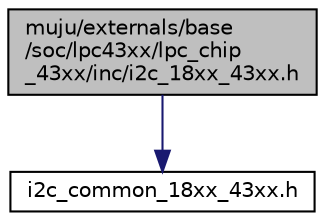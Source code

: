 digraph "muju/externals/base/soc/lpc43xx/lpc_chip_43xx/inc/i2c_18xx_43xx.h"
{
  edge [fontname="Helvetica",fontsize="10",labelfontname="Helvetica",labelfontsize="10"];
  node [fontname="Helvetica",fontsize="10",shape=record];
  Node0 [label="muju/externals/base\l/soc/lpc43xx/lpc_chip\l_43xx/inc/i2c_18xx_43xx.h",height=0.2,width=0.4,color="black", fillcolor="grey75", style="filled", fontcolor="black"];
  Node0 -> Node1 [color="midnightblue",fontsize="10",style="solid",fontname="Helvetica"];
  Node1 [label="i2c_common_18xx_43xx.h",height=0.2,width=0.4,color="black", fillcolor="white", style="filled",URL="$i2c__common__18xx__43xx_8h.html"];
}
